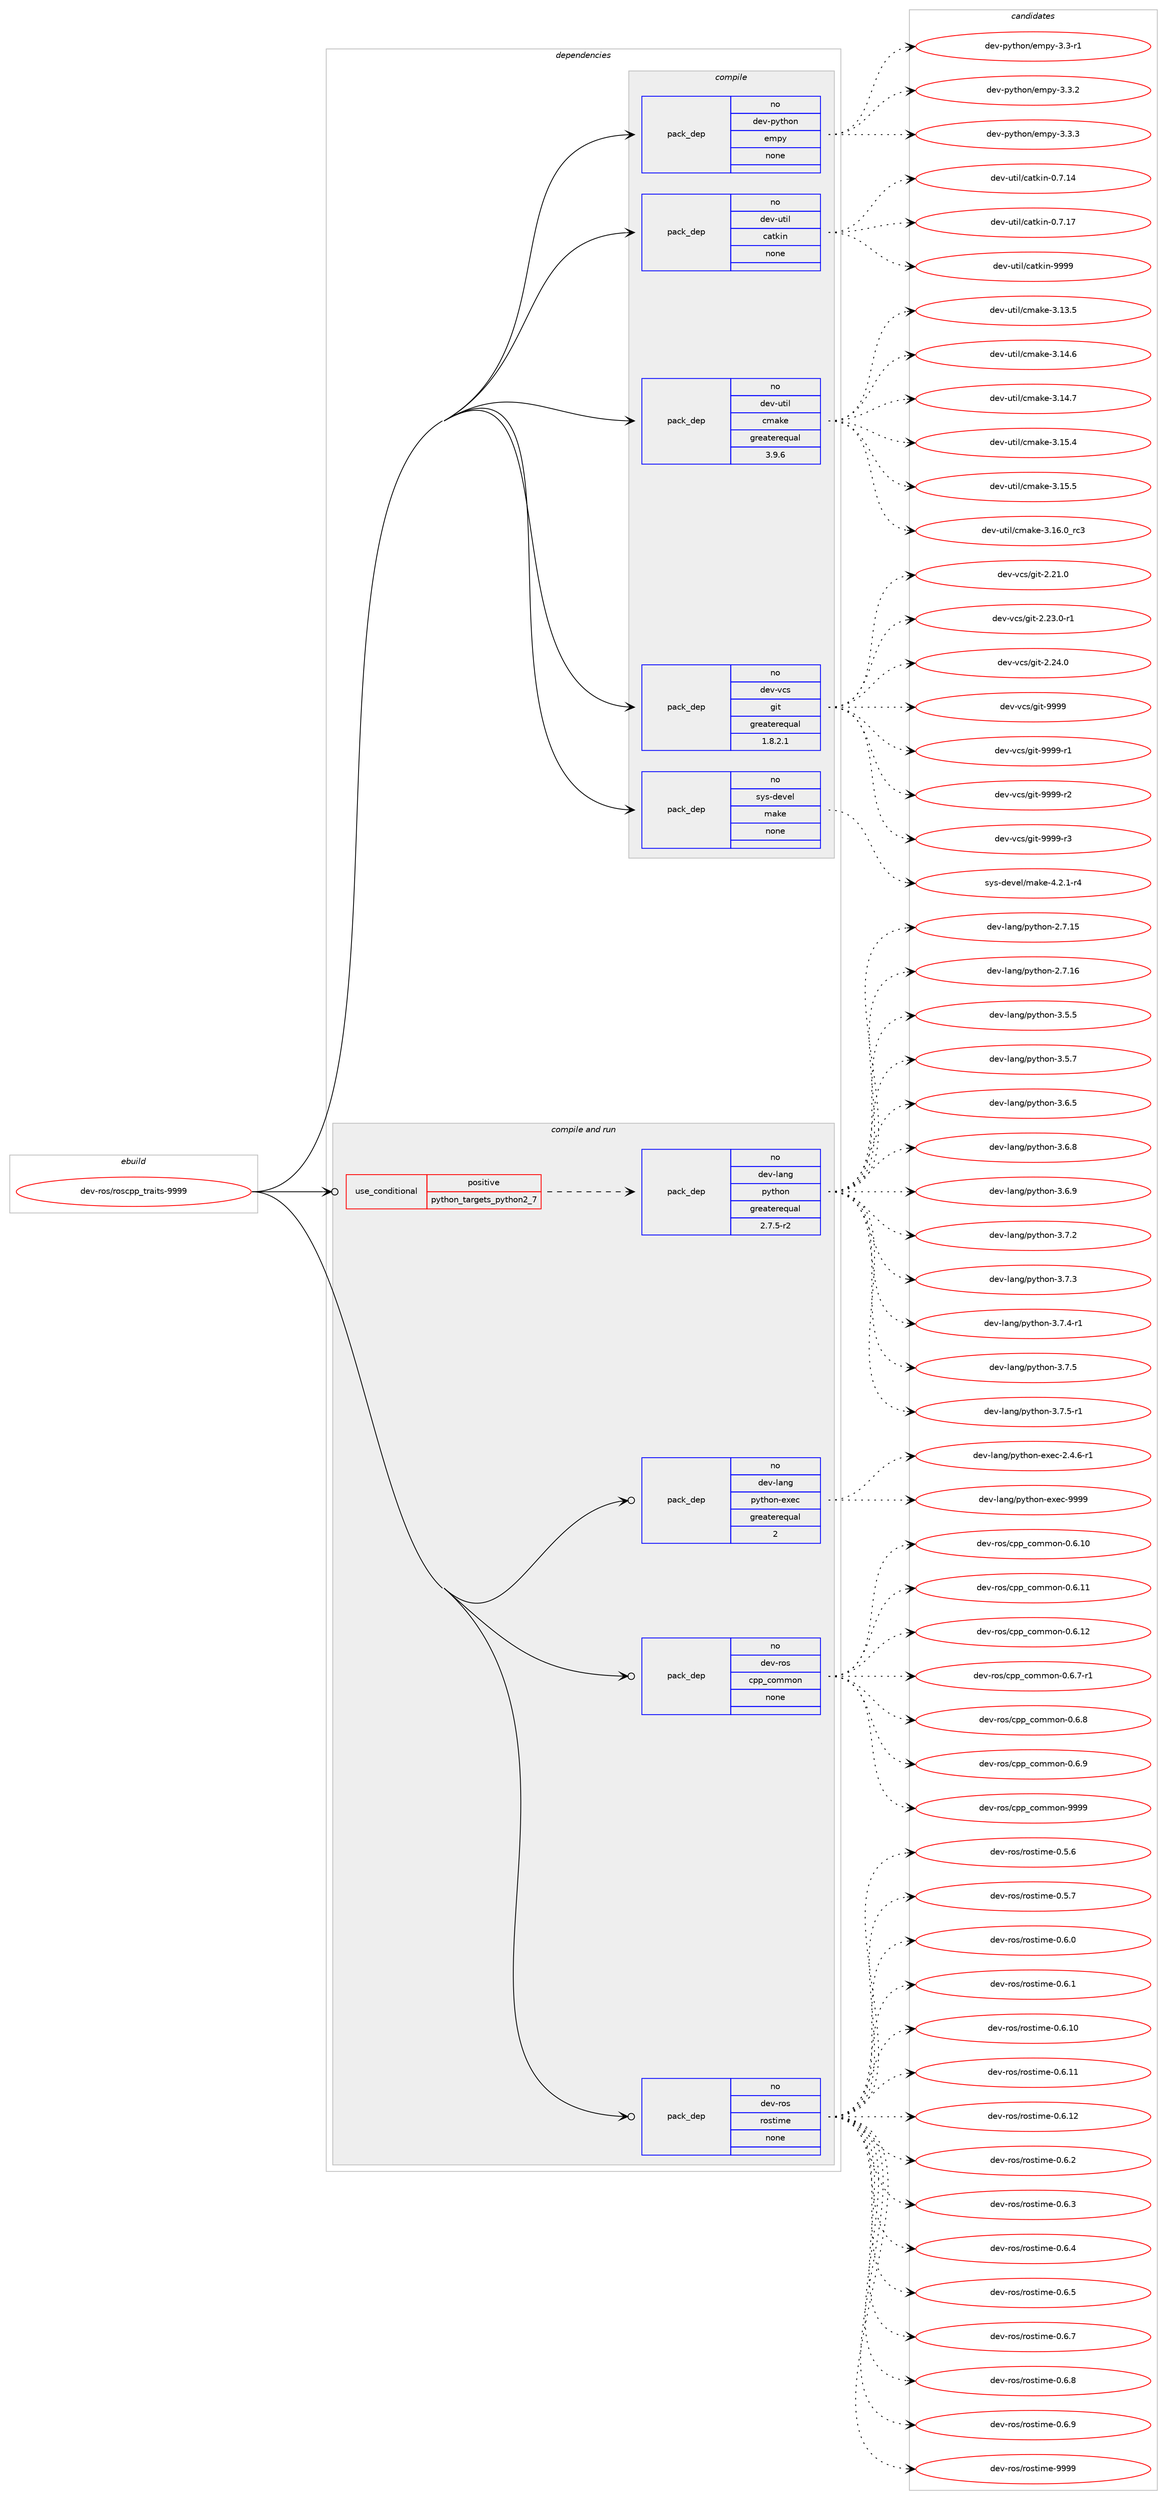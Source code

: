 digraph prolog {

# *************
# Graph options
# *************

newrank=true;
concentrate=true;
compound=true;
graph [rankdir=LR,fontname=Helvetica,fontsize=10,ranksep=1.5];#, ranksep=2.5, nodesep=0.2];
edge  [arrowhead=vee];
node  [fontname=Helvetica,fontsize=10];

# **********
# The ebuild
# **********

subgraph cluster_leftcol {
color=gray;
rank=same;
label=<<i>ebuild</i>>;
id [label="dev-ros/roscpp_traits-9999", color=red, width=4, href="../dev-ros/roscpp_traits-9999.svg"];
}

# ****************
# The dependencies
# ****************

subgraph cluster_midcol {
color=gray;
label=<<i>dependencies</i>>;
subgraph cluster_compile {
fillcolor="#eeeeee";
style=filled;
label=<<i>compile</i>>;
subgraph pack494500 {
dependency660985 [label=<<TABLE BORDER="0" CELLBORDER="1" CELLSPACING="0" CELLPADDING="4" WIDTH="220"><TR><TD ROWSPAN="6" CELLPADDING="30">pack_dep</TD></TR><TR><TD WIDTH="110">no</TD></TR><TR><TD>dev-python</TD></TR><TR><TD>empy</TD></TR><TR><TD>none</TD></TR><TR><TD></TD></TR></TABLE>>, shape=none, color=blue];
}
id:e -> dependency660985:w [weight=20,style="solid",arrowhead="vee"];
subgraph pack494501 {
dependency660986 [label=<<TABLE BORDER="0" CELLBORDER="1" CELLSPACING="0" CELLPADDING="4" WIDTH="220"><TR><TD ROWSPAN="6" CELLPADDING="30">pack_dep</TD></TR><TR><TD WIDTH="110">no</TD></TR><TR><TD>dev-util</TD></TR><TR><TD>catkin</TD></TR><TR><TD>none</TD></TR><TR><TD></TD></TR></TABLE>>, shape=none, color=blue];
}
id:e -> dependency660986:w [weight=20,style="solid",arrowhead="vee"];
subgraph pack494502 {
dependency660987 [label=<<TABLE BORDER="0" CELLBORDER="1" CELLSPACING="0" CELLPADDING="4" WIDTH="220"><TR><TD ROWSPAN="6" CELLPADDING="30">pack_dep</TD></TR><TR><TD WIDTH="110">no</TD></TR><TR><TD>dev-util</TD></TR><TR><TD>cmake</TD></TR><TR><TD>greaterequal</TD></TR><TR><TD>3.9.6</TD></TR></TABLE>>, shape=none, color=blue];
}
id:e -> dependency660987:w [weight=20,style="solid",arrowhead="vee"];
subgraph pack494503 {
dependency660988 [label=<<TABLE BORDER="0" CELLBORDER="1" CELLSPACING="0" CELLPADDING="4" WIDTH="220"><TR><TD ROWSPAN="6" CELLPADDING="30">pack_dep</TD></TR><TR><TD WIDTH="110">no</TD></TR><TR><TD>dev-vcs</TD></TR><TR><TD>git</TD></TR><TR><TD>greaterequal</TD></TR><TR><TD>1.8.2.1</TD></TR></TABLE>>, shape=none, color=blue];
}
id:e -> dependency660988:w [weight=20,style="solid",arrowhead="vee"];
subgraph pack494504 {
dependency660989 [label=<<TABLE BORDER="0" CELLBORDER="1" CELLSPACING="0" CELLPADDING="4" WIDTH="220"><TR><TD ROWSPAN="6" CELLPADDING="30">pack_dep</TD></TR><TR><TD WIDTH="110">no</TD></TR><TR><TD>sys-devel</TD></TR><TR><TD>make</TD></TR><TR><TD>none</TD></TR><TR><TD></TD></TR></TABLE>>, shape=none, color=blue];
}
id:e -> dependency660989:w [weight=20,style="solid",arrowhead="vee"];
}
subgraph cluster_compileandrun {
fillcolor="#eeeeee";
style=filled;
label=<<i>compile and run</i>>;
subgraph cond154579 {
dependency660990 [label=<<TABLE BORDER="0" CELLBORDER="1" CELLSPACING="0" CELLPADDING="4"><TR><TD ROWSPAN="3" CELLPADDING="10">use_conditional</TD></TR><TR><TD>positive</TD></TR><TR><TD>python_targets_python2_7</TD></TR></TABLE>>, shape=none, color=red];
subgraph pack494505 {
dependency660991 [label=<<TABLE BORDER="0" CELLBORDER="1" CELLSPACING="0" CELLPADDING="4" WIDTH="220"><TR><TD ROWSPAN="6" CELLPADDING="30">pack_dep</TD></TR><TR><TD WIDTH="110">no</TD></TR><TR><TD>dev-lang</TD></TR><TR><TD>python</TD></TR><TR><TD>greaterequal</TD></TR><TR><TD>2.7.5-r2</TD></TR></TABLE>>, shape=none, color=blue];
}
dependency660990:e -> dependency660991:w [weight=20,style="dashed",arrowhead="vee"];
}
id:e -> dependency660990:w [weight=20,style="solid",arrowhead="odotvee"];
subgraph pack494506 {
dependency660992 [label=<<TABLE BORDER="0" CELLBORDER="1" CELLSPACING="0" CELLPADDING="4" WIDTH="220"><TR><TD ROWSPAN="6" CELLPADDING="30">pack_dep</TD></TR><TR><TD WIDTH="110">no</TD></TR><TR><TD>dev-lang</TD></TR><TR><TD>python-exec</TD></TR><TR><TD>greaterequal</TD></TR><TR><TD>2</TD></TR></TABLE>>, shape=none, color=blue];
}
id:e -> dependency660992:w [weight=20,style="solid",arrowhead="odotvee"];
subgraph pack494507 {
dependency660993 [label=<<TABLE BORDER="0" CELLBORDER="1" CELLSPACING="0" CELLPADDING="4" WIDTH="220"><TR><TD ROWSPAN="6" CELLPADDING="30">pack_dep</TD></TR><TR><TD WIDTH="110">no</TD></TR><TR><TD>dev-ros</TD></TR><TR><TD>cpp_common</TD></TR><TR><TD>none</TD></TR><TR><TD></TD></TR></TABLE>>, shape=none, color=blue];
}
id:e -> dependency660993:w [weight=20,style="solid",arrowhead="odotvee"];
subgraph pack494508 {
dependency660994 [label=<<TABLE BORDER="0" CELLBORDER="1" CELLSPACING="0" CELLPADDING="4" WIDTH="220"><TR><TD ROWSPAN="6" CELLPADDING="30">pack_dep</TD></TR><TR><TD WIDTH="110">no</TD></TR><TR><TD>dev-ros</TD></TR><TR><TD>rostime</TD></TR><TR><TD>none</TD></TR><TR><TD></TD></TR></TABLE>>, shape=none, color=blue];
}
id:e -> dependency660994:w [weight=20,style="solid",arrowhead="odotvee"];
}
subgraph cluster_run {
fillcolor="#eeeeee";
style=filled;
label=<<i>run</i>>;
}
}

# **************
# The candidates
# **************

subgraph cluster_choices {
rank=same;
color=gray;
label=<<i>candidates</i>>;

subgraph choice494500 {
color=black;
nodesep=1;
choice1001011184511212111610411111047101109112121455146514511449 [label="dev-python/empy-3.3-r1", color=red, width=4,href="../dev-python/empy-3.3-r1.svg"];
choice1001011184511212111610411111047101109112121455146514650 [label="dev-python/empy-3.3.2", color=red, width=4,href="../dev-python/empy-3.3.2.svg"];
choice1001011184511212111610411111047101109112121455146514651 [label="dev-python/empy-3.3.3", color=red, width=4,href="../dev-python/empy-3.3.3.svg"];
dependency660985:e -> choice1001011184511212111610411111047101109112121455146514511449:w [style=dotted,weight="100"];
dependency660985:e -> choice1001011184511212111610411111047101109112121455146514650:w [style=dotted,weight="100"];
dependency660985:e -> choice1001011184511212111610411111047101109112121455146514651:w [style=dotted,weight="100"];
}
subgraph choice494501 {
color=black;
nodesep=1;
choice1001011184511711610510847999711610710511045484655464952 [label="dev-util/catkin-0.7.14", color=red, width=4,href="../dev-util/catkin-0.7.14.svg"];
choice1001011184511711610510847999711610710511045484655464955 [label="dev-util/catkin-0.7.17", color=red, width=4,href="../dev-util/catkin-0.7.17.svg"];
choice100101118451171161051084799971161071051104557575757 [label="dev-util/catkin-9999", color=red, width=4,href="../dev-util/catkin-9999.svg"];
dependency660986:e -> choice1001011184511711610510847999711610710511045484655464952:w [style=dotted,weight="100"];
dependency660986:e -> choice1001011184511711610510847999711610710511045484655464955:w [style=dotted,weight="100"];
dependency660986:e -> choice100101118451171161051084799971161071051104557575757:w [style=dotted,weight="100"];
}
subgraph choice494502 {
color=black;
nodesep=1;
choice1001011184511711610510847991099710710145514649514653 [label="dev-util/cmake-3.13.5", color=red, width=4,href="../dev-util/cmake-3.13.5.svg"];
choice1001011184511711610510847991099710710145514649524654 [label="dev-util/cmake-3.14.6", color=red, width=4,href="../dev-util/cmake-3.14.6.svg"];
choice1001011184511711610510847991099710710145514649524655 [label="dev-util/cmake-3.14.7", color=red, width=4,href="../dev-util/cmake-3.14.7.svg"];
choice1001011184511711610510847991099710710145514649534652 [label="dev-util/cmake-3.15.4", color=red, width=4,href="../dev-util/cmake-3.15.4.svg"];
choice1001011184511711610510847991099710710145514649534653 [label="dev-util/cmake-3.15.5", color=red, width=4,href="../dev-util/cmake-3.15.5.svg"];
choice1001011184511711610510847991099710710145514649544648951149951 [label="dev-util/cmake-3.16.0_rc3", color=red, width=4,href="../dev-util/cmake-3.16.0_rc3.svg"];
dependency660987:e -> choice1001011184511711610510847991099710710145514649514653:w [style=dotted,weight="100"];
dependency660987:e -> choice1001011184511711610510847991099710710145514649524654:w [style=dotted,weight="100"];
dependency660987:e -> choice1001011184511711610510847991099710710145514649524655:w [style=dotted,weight="100"];
dependency660987:e -> choice1001011184511711610510847991099710710145514649534652:w [style=dotted,weight="100"];
dependency660987:e -> choice1001011184511711610510847991099710710145514649534653:w [style=dotted,weight="100"];
dependency660987:e -> choice1001011184511711610510847991099710710145514649544648951149951:w [style=dotted,weight="100"];
}
subgraph choice494503 {
color=black;
nodesep=1;
choice10010111845118991154710310511645504650494648 [label="dev-vcs/git-2.21.0", color=red, width=4,href="../dev-vcs/git-2.21.0.svg"];
choice100101118451189911547103105116455046505146484511449 [label="dev-vcs/git-2.23.0-r1", color=red, width=4,href="../dev-vcs/git-2.23.0-r1.svg"];
choice10010111845118991154710310511645504650524648 [label="dev-vcs/git-2.24.0", color=red, width=4,href="../dev-vcs/git-2.24.0.svg"];
choice1001011184511899115471031051164557575757 [label="dev-vcs/git-9999", color=red, width=4,href="../dev-vcs/git-9999.svg"];
choice10010111845118991154710310511645575757574511449 [label="dev-vcs/git-9999-r1", color=red, width=4,href="../dev-vcs/git-9999-r1.svg"];
choice10010111845118991154710310511645575757574511450 [label="dev-vcs/git-9999-r2", color=red, width=4,href="../dev-vcs/git-9999-r2.svg"];
choice10010111845118991154710310511645575757574511451 [label="dev-vcs/git-9999-r3", color=red, width=4,href="../dev-vcs/git-9999-r3.svg"];
dependency660988:e -> choice10010111845118991154710310511645504650494648:w [style=dotted,weight="100"];
dependency660988:e -> choice100101118451189911547103105116455046505146484511449:w [style=dotted,weight="100"];
dependency660988:e -> choice10010111845118991154710310511645504650524648:w [style=dotted,weight="100"];
dependency660988:e -> choice1001011184511899115471031051164557575757:w [style=dotted,weight="100"];
dependency660988:e -> choice10010111845118991154710310511645575757574511449:w [style=dotted,weight="100"];
dependency660988:e -> choice10010111845118991154710310511645575757574511450:w [style=dotted,weight="100"];
dependency660988:e -> choice10010111845118991154710310511645575757574511451:w [style=dotted,weight="100"];
}
subgraph choice494504 {
color=black;
nodesep=1;
choice1151211154510010111810110847109971071014552465046494511452 [label="sys-devel/make-4.2.1-r4", color=red, width=4,href="../sys-devel/make-4.2.1-r4.svg"];
dependency660989:e -> choice1151211154510010111810110847109971071014552465046494511452:w [style=dotted,weight="100"];
}
subgraph choice494505 {
color=black;
nodesep=1;
choice10010111845108971101034711212111610411111045504655464953 [label="dev-lang/python-2.7.15", color=red, width=4,href="../dev-lang/python-2.7.15.svg"];
choice10010111845108971101034711212111610411111045504655464954 [label="dev-lang/python-2.7.16", color=red, width=4,href="../dev-lang/python-2.7.16.svg"];
choice100101118451089711010347112121116104111110455146534653 [label="dev-lang/python-3.5.5", color=red, width=4,href="../dev-lang/python-3.5.5.svg"];
choice100101118451089711010347112121116104111110455146534655 [label="dev-lang/python-3.5.7", color=red, width=4,href="../dev-lang/python-3.5.7.svg"];
choice100101118451089711010347112121116104111110455146544653 [label="dev-lang/python-3.6.5", color=red, width=4,href="../dev-lang/python-3.6.5.svg"];
choice100101118451089711010347112121116104111110455146544656 [label="dev-lang/python-3.6.8", color=red, width=4,href="../dev-lang/python-3.6.8.svg"];
choice100101118451089711010347112121116104111110455146544657 [label="dev-lang/python-3.6.9", color=red, width=4,href="../dev-lang/python-3.6.9.svg"];
choice100101118451089711010347112121116104111110455146554650 [label="dev-lang/python-3.7.2", color=red, width=4,href="../dev-lang/python-3.7.2.svg"];
choice100101118451089711010347112121116104111110455146554651 [label="dev-lang/python-3.7.3", color=red, width=4,href="../dev-lang/python-3.7.3.svg"];
choice1001011184510897110103471121211161041111104551465546524511449 [label="dev-lang/python-3.7.4-r1", color=red, width=4,href="../dev-lang/python-3.7.4-r1.svg"];
choice100101118451089711010347112121116104111110455146554653 [label="dev-lang/python-3.7.5", color=red, width=4,href="../dev-lang/python-3.7.5.svg"];
choice1001011184510897110103471121211161041111104551465546534511449 [label="dev-lang/python-3.7.5-r1", color=red, width=4,href="../dev-lang/python-3.7.5-r1.svg"];
dependency660991:e -> choice10010111845108971101034711212111610411111045504655464953:w [style=dotted,weight="100"];
dependency660991:e -> choice10010111845108971101034711212111610411111045504655464954:w [style=dotted,weight="100"];
dependency660991:e -> choice100101118451089711010347112121116104111110455146534653:w [style=dotted,weight="100"];
dependency660991:e -> choice100101118451089711010347112121116104111110455146534655:w [style=dotted,weight="100"];
dependency660991:e -> choice100101118451089711010347112121116104111110455146544653:w [style=dotted,weight="100"];
dependency660991:e -> choice100101118451089711010347112121116104111110455146544656:w [style=dotted,weight="100"];
dependency660991:e -> choice100101118451089711010347112121116104111110455146544657:w [style=dotted,weight="100"];
dependency660991:e -> choice100101118451089711010347112121116104111110455146554650:w [style=dotted,weight="100"];
dependency660991:e -> choice100101118451089711010347112121116104111110455146554651:w [style=dotted,weight="100"];
dependency660991:e -> choice1001011184510897110103471121211161041111104551465546524511449:w [style=dotted,weight="100"];
dependency660991:e -> choice100101118451089711010347112121116104111110455146554653:w [style=dotted,weight="100"];
dependency660991:e -> choice1001011184510897110103471121211161041111104551465546534511449:w [style=dotted,weight="100"];
}
subgraph choice494506 {
color=black;
nodesep=1;
choice10010111845108971101034711212111610411111045101120101994550465246544511449 [label="dev-lang/python-exec-2.4.6-r1", color=red, width=4,href="../dev-lang/python-exec-2.4.6-r1.svg"];
choice10010111845108971101034711212111610411111045101120101994557575757 [label="dev-lang/python-exec-9999", color=red, width=4,href="../dev-lang/python-exec-9999.svg"];
dependency660992:e -> choice10010111845108971101034711212111610411111045101120101994550465246544511449:w [style=dotted,weight="100"];
dependency660992:e -> choice10010111845108971101034711212111610411111045101120101994557575757:w [style=dotted,weight="100"];
}
subgraph choice494507 {
color=black;
nodesep=1;
choice100101118451141111154799112112959911110910911111045484654464948 [label="dev-ros/cpp_common-0.6.10", color=red, width=4,href="../dev-ros/cpp_common-0.6.10.svg"];
choice100101118451141111154799112112959911110910911111045484654464949 [label="dev-ros/cpp_common-0.6.11", color=red, width=4,href="../dev-ros/cpp_common-0.6.11.svg"];
choice100101118451141111154799112112959911110910911111045484654464950 [label="dev-ros/cpp_common-0.6.12", color=red, width=4,href="../dev-ros/cpp_common-0.6.12.svg"];
choice10010111845114111115479911211295991111091091111104548465446554511449 [label="dev-ros/cpp_common-0.6.7-r1", color=red, width=4,href="../dev-ros/cpp_common-0.6.7-r1.svg"];
choice1001011184511411111547991121129599111109109111110454846544656 [label="dev-ros/cpp_common-0.6.8", color=red, width=4,href="../dev-ros/cpp_common-0.6.8.svg"];
choice1001011184511411111547991121129599111109109111110454846544657 [label="dev-ros/cpp_common-0.6.9", color=red, width=4,href="../dev-ros/cpp_common-0.6.9.svg"];
choice10010111845114111115479911211295991111091091111104557575757 [label="dev-ros/cpp_common-9999", color=red, width=4,href="../dev-ros/cpp_common-9999.svg"];
dependency660993:e -> choice100101118451141111154799112112959911110910911111045484654464948:w [style=dotted,weight="100"];
dependency660993:e -> choice100101118451141111154799112112959911110910911111045484654464949:w [style=dotted,weight="100"];
dependency660993:e -> choice100101118451141111154799112112959911110910911111045484654464950:w [style=dotted,weight="100"];
dependency660993:e -> choice10010111845114111115479911211295991111091091111104548465446554511449:w [style=dotted,weight="100"];
dependency660993:e -> choice1001011184511411111547991121129599111109109111110454846544656:w [style=dotted,weight="100"];
dependency660993:e -> choice1001011184511411111547991121129599111109109111110454846544657:w [style=dotted,weight="100"];
dependency660993:e -> choice10010111845114111115479911211295991111091091111104557575757:w [style=dotted,weight="100"];
}
subgraph choice494508 {
color=black;
nodesep=1;
choice1001011184511411111547114111115116105109101454846534654 [label="dev-ros/rostime-0.5.6", color=red, width=4,href="../dev-ros/rostime-0.5.6.svg"];
choice1001011184511411111547114111115116105109101454846534655 [label="dev-ros/rostime-0.5.7", color=red, width=4,href="../dev-ros/rostime-0.5.7.svg"];
choice1001011184511411111547114111115116105109101454846544648 [label="dev-ros/rostime-0.6.0", color=red, width=4,href="../dev-ros/rostime-0.6.0.svg"];
choice1001011184511411111547114111115116105109101454846544649 [label="dev-ros/rostime-0.6.1", color=red, width=4,href="../dev-ros/rostime-0.6.1.svg"];
choice100101118451141111154711411111511610510910145484654464948 [label="dev-ros/rostime-0.6.10", color=red, width=4,href="../dev-ros/rostime-0.6.10.svg"];
choice100101118451141111154711411111511610510910145484654464949 [label="dev-ros/rostime-0.6.11", color=red, width=4,href="../dev-ros/rostime-0.6.11.svg"];
choice100101118451141111154711411111511610510910145484654464950 [label="dev-ros/rostime-0.6.12", color=red, width=4,href="../dev-ros/rostime-0.6.12.svg"];
choice1001011184511411111547114111115116105109101454846544650 [label="dev-ros/rostime-0.6.2", color=red, width=4,href="../dev-ros/rostime-0.6.2.svg"];
choice1001011184511411111547114111115116105109101454846544651 [label="dev-ros/rostime-0.6.3", color=red, width=4,href="../dev-ros/rostime-0.6.3.svg"];
choice1001011184511411111547114111115116105109101454846544652 [label="dev-ros/rostime-0.6.4", color=red, width=4,href="../dev-ros/rostime-0.6.4.svg"];
choice1001011184511411111547114111115116105109101454846544653 [label="dev-ros/rostime-0.6.5", color=red, width=4,href="../dev-ros/rostime-0.6.5.svg"];
choice1001011184511411111547114111115116105109101454846544655 [label="dev-ros/rostime-0.6.7", color=red, width=4,href="../dev-ros/rostime-0.6.7.svg"];
choice1001011184511411111547114111115116105109101454846544656 [label="dev-ros/rostime-0.6.8", color=red, width=4,href="../dev-ros/rostime-0.6.8.svg"];
choice1001011184511411111547114111115116105109101454846544657 [label="dev-ros/rostime-0.6.9", color=red, width=4,href="../dev-ros/rostime-0.6.9.svg"];
choice10010111845114111115471141111151161051091014557575757 [label="dev-ros/rostime-9999", color=red, width=4,href="../dev-ros/rostime-9999.svg"];
dependency660994:e -> choice1001011184511411111547114111115116105109101454846534654:w [style=dotted,weight="100"];
dependency660994:e -> choice1001011184511411111547114111115116105109101454846534655:w [style=dotted,weight="100"];
dependency660994:e -> choice1001011184511411111547114111115116105109101454846544648:w [style=dotted,weight="100"];
dependency660994:e -> choice1001011184511411111547114111115116105109101454846544649:w [style=dotted,weight="100"];
dependency660994:e -> choice100101118451141111154711411111511610510910145484654464948:w [style=dotted,weight="100"];
dependency660994:e -> choice100101118451141111154711411111511610510910145484654464949:w [style=dotted,weight="100"];
dependency660994:e -> choice100101118451141111154711411111511610510910145484654464950:w [style=dotted,weight="100"];
dependency660994:e -> choice1001011184511411111547114111115116105109101454846544650:w [style=dotted,weight="100"];
dependency660994:e -> choice1001011184511411111547114111115116105109101454846544651:w [style=dotted,weight="100"];
dependency660994:e -> choice1001011184511411111547114111115116105109101454846544652:w [style=dotted,weight="100"];
dependency660994:e -> choice1001011184511411111547114111115116105109101454846544653:w [style=dotted,weight="100"];
dependency660994:e -> choice1001011184511411111547114111115116105109101454846544655:w [style=dotted,weight="100"];
dependency660994:e -> choice1001011184511411111547114111115116105109101454846544656:w [style=dotted,weight="100"];
dependency660994:e -> choice1001011184511411111547114111115116105109101454846544657:w [style=dotted,weight="100"];
dependency660994:e -> choice10010111845114111115471141111151161051091014557575757:w [style=dotted,weight="100"];
}
}

}
